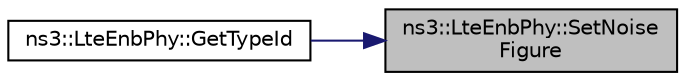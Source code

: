 digraph "ns3::LteEnbPhy::SetNoiseFigure"
{
 // LATEX_PDF_SIZE
  edge [fontname="Helvetica",fontsize="10",labelfontname="Helvetica",labelfontsize="10"];
  node [fontname="Helvetica",fontsize="10",shape=record];
  rankdir="RL";
  Node1 [label="ns3::LteEnbPhy::SetNoise\lFigure",height=0.2,width=0.4,color="black", fillcolor="grey75", style="filled", fontcolor="black",tooltip=" "];
  Node1 -> Node2 [dir="back",color="midnightblue",fontsize="10",style="solid",fontname="Helvetica"];
  Node2 [label="ns3::LteEnbPhy::GetTypeId",height=0.2,width=0.4,color="black", fillcolor="white", style="filled",URL="$classns3_1_1_lte_enb_phy.html#ac00094d655f02e4d2eed10491f2b8bf5",tooltip="Get the type ID."];
}
